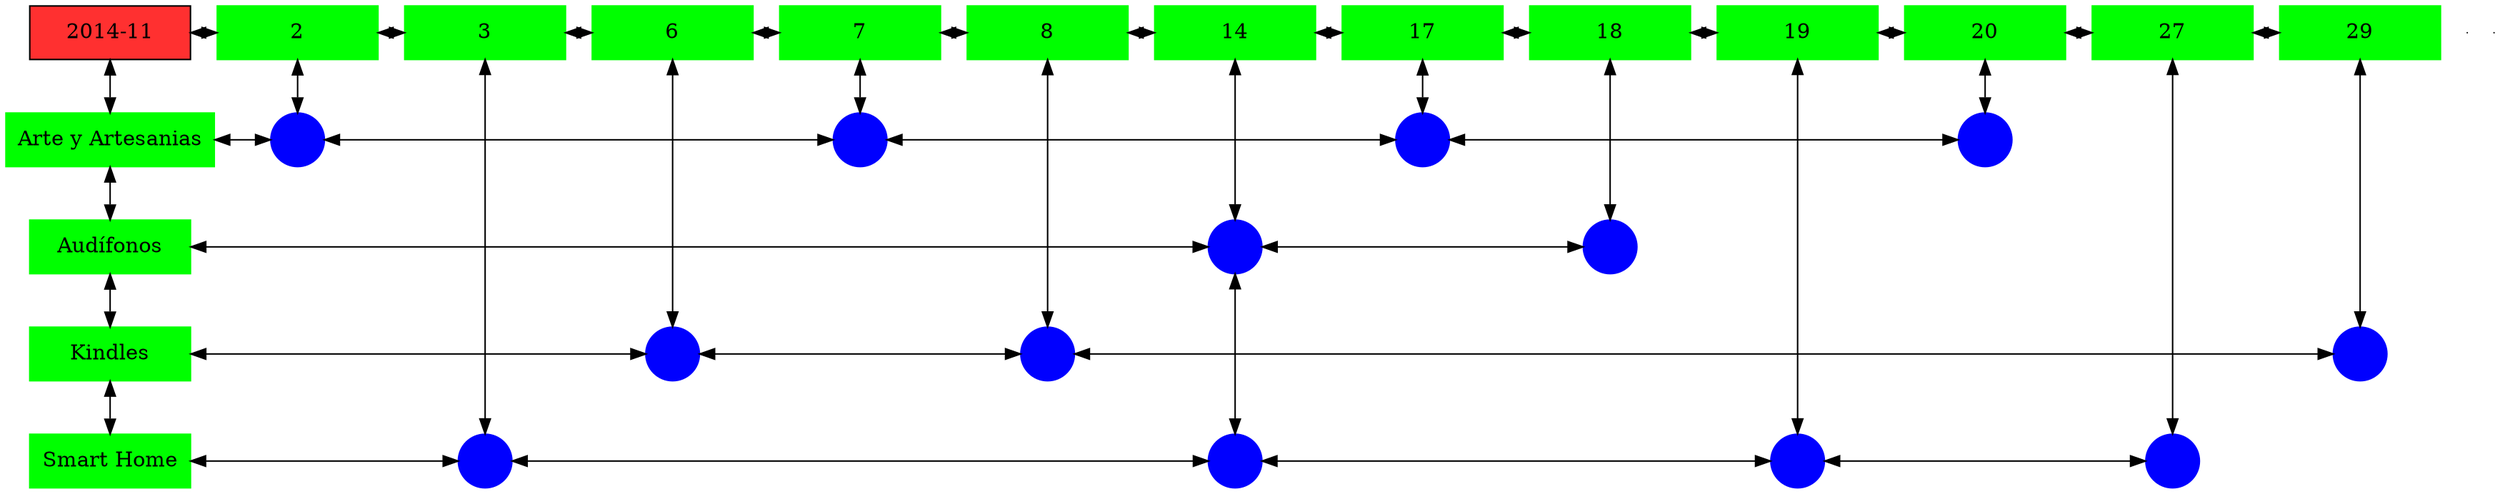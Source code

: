 digraph G{
node[shape="box"];
nodeMt[ label = "2014-11", width = 1.5, style = filled, fillcolor = firebrick1, group = 1 ];
e0[ shape = point, width = 0 ];
e1[ shape = point, width = 0 ];
node0xc001ea7540[label="2",color=green,style =filled,width = 1.5 group=2];
nodeMt->node0xc001ea7540[dir="both"];
{rank=same;nodeMt;node0xc001ea7540;}
node0xc0020b0b40[label="3",color=green,style =filled,width = 1.5 group=3];
node0xc001ea7540->node0xc0020b0b40[dir="both"];
{rank=same;node0xc001ea7540;node0xc0020b0b40;}
node0xc002158d20[label="6",color=green,style =filled,width = 1.5 group=6];
node0xc0020b0b40->node0xc002158d20[dir="both"];
{rank=same;node0xc0020b0b40;node0xc002158d20;}
node0xc002295ef0[label="7",color=green,style =filled,width = 1.5 group=7];
node0xc002158d20->node0xc002295ef0[dir="both"];
{rank=same;node0xc002158d20;node0xc002295ef0;}
node0xc001fdecd0[label="8",color=green,style =filled,width = 1.5 group=8];
node0xc002295ef0->node0xc001fdecd0[dir="both"];
{rank=same;node0xc002295ef0;node0xc001fdecd0;}
node0xc001f86410[label="14",color=green,style =filled,width = 1.5 group=14];
node0xc001fdecd0->node0xc001f86410[dir="both"];
{rank=same;node0xc001fdecd0;node0xc001f86410;}
node0xc0022e47d0[label="17",color=green,style =filled,width = 1.5 group=17];
node0xc001f86410->node0xc0022e47d0[dir="both"];
{rank=same;node0xc001f86410;node0xc0022e47d0;}
node0xc00224d900[label="18",color=green,style =filled,width = 1.5 group=18];
node0xc0022e47d0->node0xc00224d900[dir="both"];
{rank=same;node0xc0022e47d0;node0xc00224d900;}
node0xc001fc3810[label="19",color=green,style =filled,width = 1.5 group=19];
node0xc00224d900->node0xc001fc3810[dir="both"];
{rank=same;node0xc00224d900;node0xc001fc3810;}
node0xc002041d60[label="20",color=green,style =filled,width = 1.5 group=20];
node0xc001fc3810->node0xc002041d60[dir="both"];
{rank=same;node0xc001fc3810;node0xc002041d60;}
node0xc00200e730[label="27",color=green,style =filled,width = 1.5 group=27];
node0xc002041d60->node0xc00200e730[dir="both"];
{rank=same;node0xc002041d60;node0xc00200e730;}
node0xc00209f310[label="29",color=green,style =filled,width = 1.5 group=29];
node0xc00200e730->node0xc00209f310[dir="both"];
{rank=same;node0xc00200e730;node0xc00209f310;}
node0xc001ea74f0[label="Arte y Artesanias",color=green,style =filled width = 1.5 group=1];
node0xc001ea4d00[label="",color=blue,style =filled, width = 0.5 group=2 shape=circle];
node0xc001ea74f0->node0xc001ea4d00[dir="both"];
{rank=same;node0xc001ea74f0;node0xc001ea4d00;}
node0xc002299400[label="",color=blue,style =filled, width = 0.5 group=7 shape=circle];
node0xc001ea4d00->node0xc002299400[dir="both"];
{rank=same;node0xc002299400;node0xc001ea4d00;}
node0xc0022dd200[label="",color=blue,style =filled, width = 0.5 group=17 shape=circle];
node0xc002299400->node0xc0022dd200[dir="both"];
{rank=same;node0xc0022dd200;node0xc002299400;}
node0xc00204c280[label="",color=blue,style =filled, width = 0.5 group=20 shape=circle];
node0xc0022dd200->node0xc00204c280[dir="both"];
{rank=same;node0xc00204c280;node0xc0022dd200;}
node0xc00206ccd0[label="Audífonos",color=green,style =filled width = 1.5 group=1];
node0xc002065900[label="",color=blue,style =filled, width = 0.5 group=14 shape=circle];
node0xc00206ccd0->node0xc002065900[dir="both"];
{rank=same;node0xc00206ccd0;node0xc002065900;}
node0xc002258080[label="",color=blue,style =filled, width = 0.5 group=18 shape=circle];
node0xc002065900->node0xc002258080[dir="both"];
{rank=same;node0xc002258080;node0xc002065900;}
node0xc001fdec80[label="Kindles",color=green,style =filled width = 1.5 group=1];
node0xc002157000[label="",color=blue,style =filled, width = 0.5 group=6 shape=circle];
node0xc001fdec80->node0xc002157000[dir="both"];
{rank=same;node0xc001fdec80;node0xc002157000;}
node0xc002218f80[label="",color=blue,style =filled, width = 0.5 group=8 shape=circle];
node0xc002157000->node0xc002218f80[dir="both"];
{rank=same;node0xc002218f80;node0xc002157000;}
node0xc0020a6480[label="",color=blue,style =filled, width = 0.5 group=29 shape=circle];
node0xc002218f80->node0xc0020a6480[dir="both"];
{rank=same;node0xc0020a6480;node0xc002218f80;}
node0xc001f863c0[label="Smart Home",color=green,style =filled width = 1.5 group=1];
node0xc0020a7600[label="",color=blue,style =filled, width = 0.5 group=3 shape=circle];
node0xc001f863c0->node0xc0020a7600[dir="both"];
{rank=same;node0xc001f863c0;node0xc0020a7600;}
node0xc001f88180[label="",color=blue,style =filled, width = 0.5 group=14 shape=circle];
node0xc0020a7600->node0xc001f88180[dir="both"];
{rank=same;node0xc001f88180;node0xc0020a7600;}
node0xc001fc6500[label="",color=blue,style =filled, width = 0.5 group=19 shape=circle];
node0xc001f88180->node0xc001fc6500[dir="both"];
{rank=same;node0xc001fc6500;node0xc001f88180;}
node0xc00200cc00[label="",color=blue,style =filled, width = 0.5 group=27 shape=circle];
node0xc001fc6500->node0xc00200cc00[dir="both"];
{rank=same;node0xc00200cc00;node0xc001fc6500;}
node0xc001ea7540->node0xc001ea4d00[dir="both"];
node0xc0020b0b40->node0xc0020a7600[dir="both"];
node0xc002158d20->node0xc002157000[dir="both"];
node0xc002295ef0->node0xc002299400[dir="both"];
node0xc001fdecd0->node0xc002218f80[dir="both"];
node0xc001f86410->node0xc002065900[dir="both"];
node0xc002065900->node0xc001f88180[dir="both"];
node0xc0022e47d0->node0xc0022dd200[dir="both"];
node0xc00224d900->node0xc002258080[dir="both"];
node0xc001fc3810->node0xc001fc6500[dir="both"];
node0xc002041d60->node0xc00204c280[dir="both"];
node0xc00200e730->node0xc00200cc00[dir="both"];
node0xc00209f310->node0xc0020a6480[dir="both"];
nodeMt->node0xc001ea74f0[dir="both"];
node0xc001ea74f0->node0xc00206ccd0[dir="both"];
node0xc00206ccd0->node0xc001fdec80[dir="both"];
node0xc001fdec80->node0xc001f863c0[dir="both"];
}
